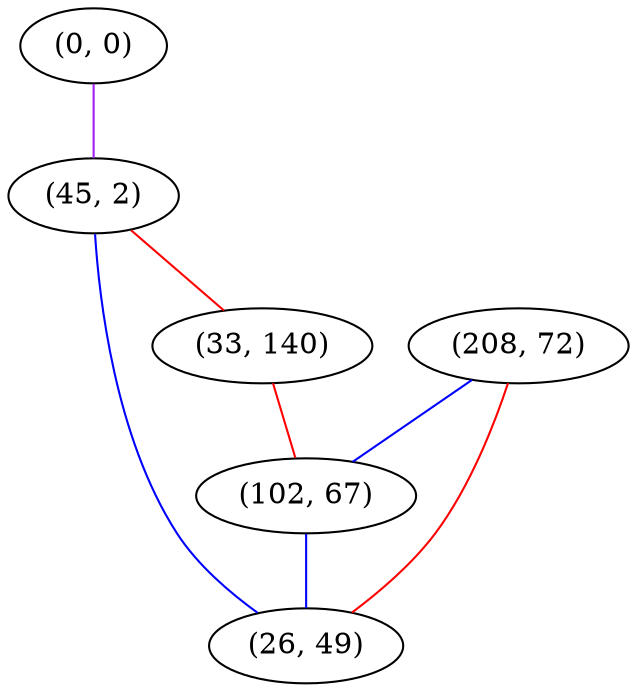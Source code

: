 graph "" {
"(0, 0)";
"(45, 2)";
"(33, 140)";
"(208, 72)";
"(102, 67)";
"(26, 49)";
"(0, 0)" -- "(45, 2)"  [color=purple, key=0, weight=4];
"(45, 2)" -- "(26, 49)"  [color=blue, key=0, weight=3];
"(45, 2)" -- "(33, 140)"  [color=red, key=0, weight=1];
"(33, 140)" -- "(102, 67)"  [color=red, key=0, weight=1];
"(208, 72)" -- "(102, 67)"  [color=blue, key=0, weight=3];
"(208, 72)" -- "(26, 49)"  [color=red, key=0, weight=1];
"(102, 67)" -- "(26, 49)"  [color=blue, key=0, weight=3];
}
